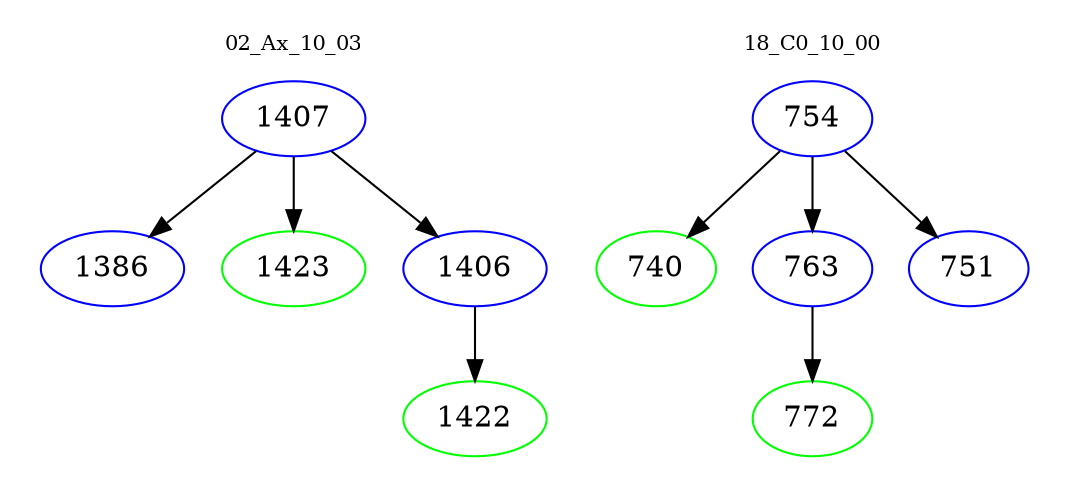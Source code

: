 digraph{
subgraph cluster_0 {
color = white
label = "02_Ax_10_03";
fontsize=10;
T0_1407 [label="1407", color="blue"]
T0_1407 -> T0_1386 [color="black"]
T0_1386 [label="1386", color="blue"]
T0_1407 -> T0_1423 [color="black"]
T0_1423 [label="1423", color="green"]
T0_1407 -> T0_1406 [color="black"]
T0_1406 [label="1406", color="blue"]
T0_1406 -> T0_1422 [color="black"]
T0_1422 [label="1422", color="green"]
}
subgraph cluster_1 {
color = white
label = "18_C0_10_00";
fontsize=10;
T1_754 [label="754", color="blue"]
T1_754 -> T1_740 [color="black"]
T1_740 [label="740", color="green"]
T1_754 -> T1_763 [color="black"]
T1_763 [label="763", color="blue"]
T1_763 -> T1_772 [color="black"]
T1_772 [label="772", color="green"]
T1_754 -> T1_751 [color="black"]
T1_751 [label="751", color="blue"]
}
}
